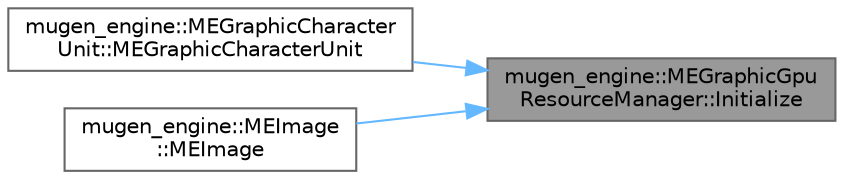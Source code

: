digraph "mugen_engine::MEGraphicGpuResourceManager::Initialize"
{
 // LATEX_PDF_SIZE
  bgcolor="transparent";
  edge [fontname=Helvetica,fontsize=10,labelfontname=Helvetica,labelfontsize=10];
  node [fontname=Helvetica,fontsize=10,shape=box,height=0.2,width=0.4];
  rankdir="RL";
  Node1 [id="Node000001",label="mugen_engine::MEGraphicGpu\lResourceManager::Initialize",height=0.2,width=0.4,color="gray40", fillcolor="grey60", style="filled", fontcolor="black",tooltip="初期化"];
  Node1 -> Node2 [id="edge1_Node000001_Node000002",dir="back",color="steelblue1",style="solid",tooltip=" "];
  Node2 [id="Node000002",label="mugen_engine::MEGraphicCharacter\lUnit::MEGraphicCharacterUnit",height=0.2,width=0.4,color="grey40", fillcolor="white", style="filled",URL="$classmugen__engine_1_1_m_e_graphic_character_unit.html#a4e3fbde71aca17b132cca6be27122280",tooltip="コンストラクタ"];
  Node1 -> Node3 [id="edge2_Node000001_Node000003",dir="back",color="steelblue1",style="solid",tooltip=" "];
  Node3 [id="Node000003",label="mugen_engine::MEImage\l::MEImage",height=0.2,width=0.4,color="grey40", fillcolor="white", style="filled",URL="$classmugen__engine_1_1_m_e_image.html#a0bb8d6abdd47e3382dc51ac93c0a92b9",tooltip="コンストラクタ"];
}
